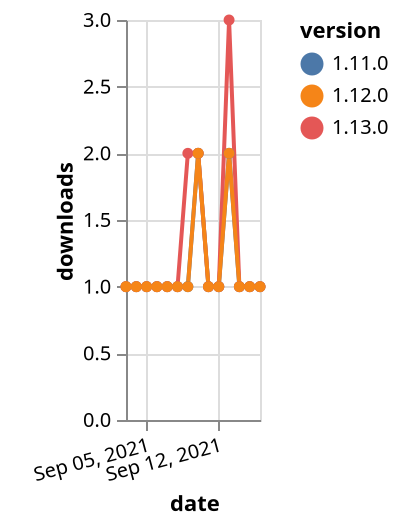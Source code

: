 {"$schema": "https://vega.github.io/schema/vega-lite/v5.json", "description": "A simple bar chart with embedded data.", "data": {"values": [{"date": "2021-09-03", "total": 225, "delta": 1, "version": "1.11.0"}, {"date": "2021-09-04", "total": 226, "delta": 1, "version": "1.11.0"}, {"date": "2021-09-05", "total": 227, "delta": 1, "version": "1.11.0"}, {"date": "2021-09-06", "total": 228, "delta": 1, "version": "1.11.0"}, {"date": "2021-09-07", "total": 229, "delta": 1, "version": "1.11.0"}, {"date": "2021-09-08", "total": 230, "delta": 1, "version": "1.11.0"}, {"date": "2021-09-09", "total": 231, "delta": 1, "version": "1.11.0"}, {"date": "2021-09-10", "total": 233, "delta": 2, "version": "1.11.0"}, {"date": "2021-09-11", "total": 234, "delta": 1, "version": "1.11.0"}, {"date": "2021-09-12", "total": 235, "delta": 1, "version": "1.11.0"}, {"date": "2021-09-13", "total": 237, "delta": 2, "version": "1.11.0"}, {"date": "2021-09-14", "total": 238, "delta": 1, "version": "1.11.0"}, {"date": "2021-09-15", "total": 239, "delta": 1, "version": "1.11.0"}, {"date": "2021-09-16", "total": 240, "delta": 1, "version": "1.11.0"}, {"date": "2021-09-03", "total": 308, "delta": 1, "version": "1.13.0"}, {"date": "2021-09-04", "total": 309, "delta": 1, "version": "1.13.0"}, {"date": "2021-09-05", "total": 310, "delta": 1, "version": "1.13.0"}, {"date": "2021-09-06", "total": 311, "delta": 1, "version": "1.13.0"}, {"date": "2021-09-07", "total": 312, "delta": 1, "version": "1.13.0"}, {"date": "2021-09-08", "total": 313, "delta": 1, "version": "1.13.0"}, {"date": "2021-09-09", "total": 315, "delta": 2, "version": "1.13.0"}, {"date": "2021-09-10", "total": 317, "delta": 2, "version": "1.13.0"}, {"date": "2021-09-11", "total": 318, "delta": 1, "version": "1.13.0"}, {"date": "2021-09-12", "total": 319, "delta": 1, "version": "1.13.0"}, {"date": "2021-09-13", "total": 322, "delta": 3, "version": "1.13.0"}, {"date": "2021-09-14", "total": 323, "delta": 1, "version": "1.13.0"}, {"date": "2021-09-15", "total": 324, "delta": 1, "version": "1.13.0"}, {"date": "2021-09-16", "total": 325, "delta": 1, "version": "1.13.0"}, {"date": "2021-09-03", "total": 187, "delta": 1, "version": "1.12.0"}, {"date": "2021-09-04", "total": 188, "delta": 1, "version": "1.12.0"}, {"date": "2021-09-05", "total": 189, "delta": 1, "version": "1.12.0"}, {"date": "2021-09-06", "total": 190, "delta": 1, "version": "1.12.0"}, {"date": "2021-09-07", "total": 191, "delta": 1, "version": "1.12.0"}, {"date": "2021-09-08", "total": 192, "delta": 1, "version": "1.12.0"}, {"date": "2021-09-09", "total": 193, "delta": 1, "version": "1.12.0"}, {"date": "2021-09-10", "total": 195, "delta": 2, "version": "1.12.0"}, {"date": "2021-09-11", "total": 196, "delta": 1, "version": "1.12.0"}, {"date": "2021-09-12", "total": 197, "delta": 1, "version": "1.12.0"}, {"date": "2021-09-13", "total": 199, "delta": 2, "version": "1.12.0"}, {"date": "2021-09-14", "total": 200, "delta": 1, "version": "1.12.0"}, {"date": "2021-09-15", "total": 201, "delta": 1, "version": "1.12.0"}, {"date": "2021-09-16", "total": 202, "delta": 1, "version": "1.12.0"}]}, "width": "container", "mark": {"type": "line", "point": {"filled": true}}, "encoding": {"x": {"field": "date", "type": "temporal", "timeUnit": "yearmonthdate", "title": "date", "axis": {"labelAngle": -15}}, "y": {"field": "delta", "type": "quantitative", "title": "downloads"}, "color": {"field": "version", "type": "nominal"}, "tooltip": {"field": "delta"}}}